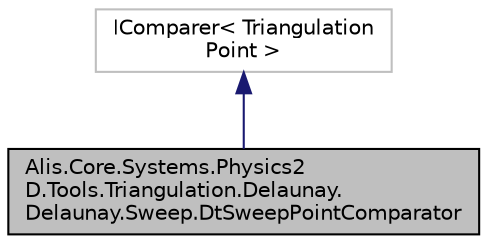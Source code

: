 digraph "Alis.Core.Systems.Physics2D.Tools.Triangulation.Delaunay.Delaunay.Sweep.DtSweepPointComparator"
{
 // LATEX_PDF_SIZE
  edge [fontname="Helvetica",fontsize="10",labelfontname="Helvetica",labelfontsize="10"];
  node [fontname="Helvetica",fontsize="10",shape=record];
  Node1 [label="Alis.Core.Systems.Physics2\lD.Tools.Triangulation.Delaunay.\lDelaunay.Sweep.DtSweepPointComparator",height=0.2,width=0.4,color="black", fillcolor="grey75", style="filled", fontcolor="black",tooltip="The dt sweep point comparator class"];
  Node2 -> Node1 [dir="back",color="midnightblue",fontsize="10",style="solid",fontname="Helvetica"];
  Node2 [label="IComparer\< Triangulation\lPoint \>",height=0.2,width=0.4,color="grey75", fillcolor="white", style="filled",tooltip=" "];
}
